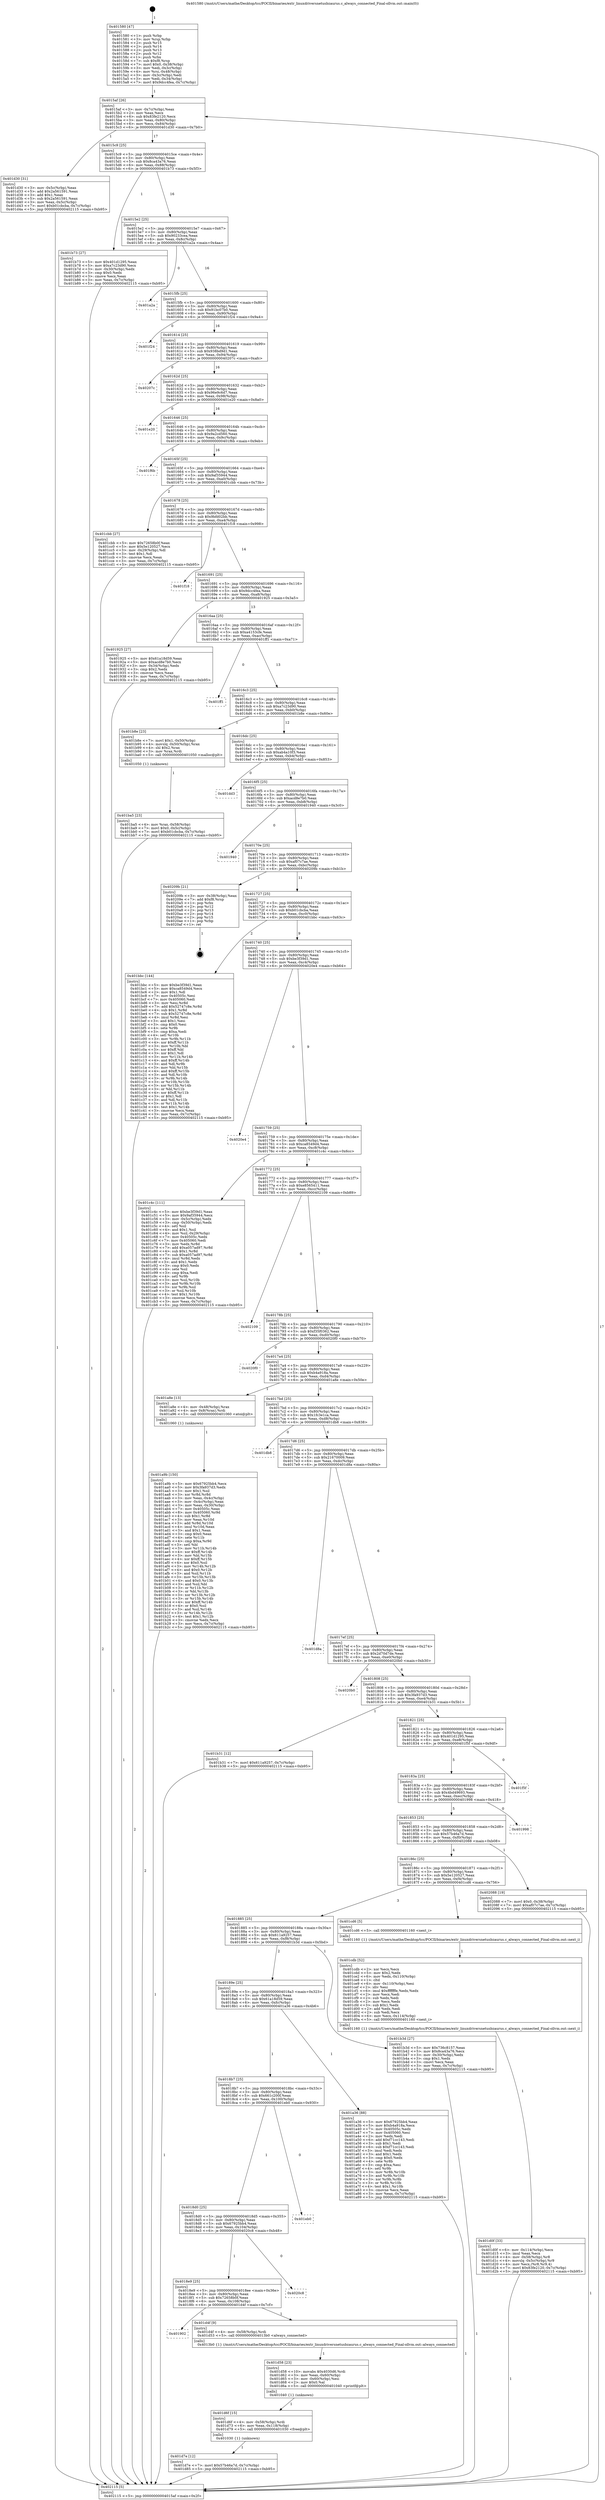 digraph "0x401580" {
  label = "0x401580 (/mnt/c/Users/mathe/Desktop/tcc/POCII/binaries/extr_linuxdriversnetusbzaurus.c_always_connected_Final-ollvm.out::main(0))"
  labelloc = "t"
  node[shape=record]

  Entry [label="",width=0.3,height=0.3,shape=circle,fillcolor=black,style=filled]
  "0x4015af" [label="{
     0x4015af [26]\l
     | [instrs]\l
     &nbsp;&nbsp;0x4015af \<+3\>: mov -0x7c(%rbp),%eax\l
     &nbsp;&nbsp;0x4015b2 \<+2\>: mov %eax,%ecx\l
     &nbsp;&nbsp;0x4015b4 \<+6\>: sub $0x83fe2120,%ecx\l
     &nbsp;&nbsp;0x4015ba \<+3\>: mov %eax,-0x80(%rbp)\l
     &nbsp;&nbsp;0x4015bd \<+6\>: mov %ecx,-0x84(%rbp)\l
     &nbsp;&nbsp;0x4015c3 \<+6\>: je 0000000000401d30 \<main+0x7b0\>\l
  }"]
  "0x401d30" [label="{
     0x401d30 [31]\l
     | [instrs]\l
     &nbsp;&nbsp;0x401d30 \<+3\>: mov -0x5c(%rbp),%eax\l
     &nbsp;&nbsp;0x401d33 \<+5\>: add $0x2a561591,%eax\l
     &nbsp;&nbsp;0x401d38 \<+3\>: add $0x1,%eax\l
     &nbsp;&nbsp;0x401d3b \<+5\>: sub $0x2a561591,%eax\l
     &nbsp;&nbsp;0x401d40 \<+3\>: mov %eax,-0x5c(%rbp)\l
     &nbsp;&nbsp;0x401d43 \<+7\>: movl $0xb01cbcba,-0x7c(%rbp)\l
     &nbsp;&nbsp;0x401d4a \<+5\>: jmp 0000000000402115 \<main+0xb95\>\l
  }"]
  "0x4015c9" [label="{
     0x4015c9 [25]\l
     | [instrs]\l
     &nbsp;&nbsp;0x4015c9 \<+5\>: jmp 00000000004015ce \<main+0x4e\>\l
     &nbsp;&nbsp;0x4015ce \<+3\>: mov -0x80(%rbp),%eax\l
     &nbsp;&nbsp;0x4015d1 \<+5\>: sub $0x8ca43a76,%eax\l
     &nbsp;&nbsp;0x4015d6 \<+6\>: mov %eax,-0x88(%rbp)\l
     &nbsp;&nbsp;0x4015dc \<+6\>: je 0000000000401b73 \<main+0x5f3\>\l
  }"]
  Exit [label="",width=0.3,height=0.3,shape=circle,fillcolor=black,style=filled,peripheries=2]
  "0x401b73" [label="{
     0x401b73 [27]\l
     | [instrs]\l
     &nbsp;&nbsp;0x401b73 \<+5\>: mov $0x401d1295,%eax\l
     &nbsp;&nbsp;0x401b78 \<+5\>: mov $0xa7c23d90,%ecx\l
     &nbsp;&nbsp;0x401b7d \<+3\>: mov -0x30(%rbp),%edx\l
     &nbsp;&nbsp;0x401b80 \<+3\>: cmp $0x0,%edx\l
     &nbsp;&nbsp;0x401b83 \<+3\>: cmove %ecx,%eax\l
     &nbsp;&nbsp;0x401b86 \<+3\>: mov %eax,-0x7c(%rbp)\l
     &nbsp;&nbsp;0x401b89 \<+5\>: jmp 0000000000402115 \<main+0xb95\>\l
  }"]
  "0x4015e2" [label="{
     0x4015e2 [25]\l
     | [instrs]\l
     &nbsp;&nbsp;0x4015e2 \<+5\>: jmp 00000000004015e7 \<main+0x67\>\l
     &nbsp;&nbsp;0x4015e7 \<+3\>: mov -0x80(%rbp),%eax\l
     &nbsp;&nbsp;0x4015ea \<+5\>: sub $0x90233cea,%eax\l
     &nbsp;&nbsp;0x4015ef \<+6\>: mov %eax,-0x8c(%rbp)\l
     &nbsp;&nbsp;0x4015f5 \<+6\>: je 0000000000401a2a \<main+0x4aa\>\l
  }"]
  "0x401d7e" [label="{
     0x401d7e [12]\l
     | [instrs]\l
     &nbsp;&nbsp;0x401d7e \<+7\>: movl $0x57b46a7d,-0x7c(%rbp)\l
     &nbsp;&nbsp;0x401d85 \<+5\>: jmp 0000000000402115 \<main+0xb95\>\l
  }"]
  "0x401a2a" [label="{
     0x401a2a\l
  }", style=dashed]
  "0x4015fb" [label="{
     0x4015fb [25]\l
     | [instrs]\l
     &nbsp;&nbsp;0x4015fb \<+5\>: jmp 0000000000401600 \<main+0x80\>\l
     &nbsp;&nbsp;0x401600 \<+3\>: mov -0x80(%rbp),%eax\l
     &nbsp;&nbsp;0x401603 \<+5\>: sub $0x91bc07b0,%eax\l
     &nbsp;&nbsp;0x401608 \<+6\>: mov %eax,-0x90(%rbp)\l
     &nbsp;&nbsp;0x40160e \<+6\>: je 0000000000401f24 \<main+0x9a4\>\l
  }"]
  "0x401d6f" [label="{
     0x401d6f [15]\l
     | [instrs]\l
     &nbsp;&nbsp;0x401d6f \<+4\>: mov -0x58(%rbp),%rdi\l
     &nbsp;&nbsp;0x401d73 \<+6\>: mov %eax,-0x118(%rbp)\l
     &nbsp;&nbsp;0x401d79 \<+5\>: call 0000000000401030 \<free@plt\>\l
     | [calls]\l
     &nbsp;&nbsp;0x401030 \{1\} (unknown)\l
  }"]
  "0x401f24" [label="{
     0x401f24\l
  }", style=dashed]
  "0x401614" [label="{
     0x401614 [25]\l
     | [instrs]\l
     &nbsp;&nbsp;0x401614 \<+5\>: jmp 0000000000401619 \<main+0x99\>\l
     &nbsp;&nbsp;0x401619 \<+3\>: mov -0x80(%rbp),%eax\l
     &nbsp;&nbsp;0x40161c \<+5\>: sub $0x938bd9d1,%eax\l
     &nbsp;&nbsp;0x401621 \<+6\>: mov %eax,-0x94(%rbp)\l
     &nbsp;&nbsp;0x401627 \<+6\>: je 000000000040207c \<main+0xafc\>\l
  }"]
  "0x401d58" [label="{
     0x401d58 [23]\l
     | [instrs]\l
     &nbsp;&nbsp;0x401d58 \<+10\>: movabs $0x4030d6,%rdi\l
     &nbsp;&nbsp;0x401d62 \<+3\>: mov %eax,-0x60(%rbp)\l
     &nbsp;&nbsp;0x401d65 \<+3\>: mov -0x60(%rbp),%esi\l
     &nbsp;&nbsp;0x401d68 \<+2\>: mov $0x0,%al\l
     &nbsp;&nbsp;0x401d6a \<+5\>: call 0000000000401040 \<printf@plt\>\l
     | [calls]\l
     &nbsp;&nbsp;0x401040 \{1\} (unknown)\l
  }"]
  "0x40207c" [label="{
     0x40207c\l
  }", style=dashed]
  "0x40162d" [label="{
     0x40162d [25]\l
     | [instrs]\l
     &nbsp;&nbsp;0x40162d \<+5\>: jmp 0000000000401632 \<main+0xb2\>\l
     &nbsp;&nbsp;0x401632 \<+3\>: mov -0x80(%rbp),%eax\l
     &nbsp;&nbsp;0x401635 \<+5\>: sub $0x96e9c6d7,%eax\l
     &nbsp;&nbsp;0x40163a \<+6\>: mov %eax,-0x98(%rbp)\l
     &nbsp;&nbsp;0x401640 \<+6\>: je 0000000000401e20 \<main+0x8a0\>\l
  }"]
  "0x401902" [label="{
     0x401902\l
  }", style=dashed]
  "0x401e20" [label="{
     0x401e20\l
  }", style=dashed]
  "0x401646" [label="{
     0x401646 [25]\l
     | [instrs]\l
     &nbsp;&nbsp;0x401646 \<+5\>: jmp 000000000040164b \<main+0xcb\>\l
     &nbsp;&nbsp;0x40164b \<+3\>: mov -0x80(%rbp),%eax\l
     &nbsp;&nbsp;0x40164e \<+5\>: sub $0x9a2cd560,%eax\l
     &nbsp;&nbsp;0x401653 \<+6\>: mov %eax,-0x9c(%rbp)\l
     &nbsp;&nbsp;0x401659 \<+6\>: je 0000000000401f6b \<main+0x9eb\>\l
  }"]
  "0x401d4f" [label="{
     0x401d4f [9]\l
     | [instrs]\l
     &nbsp;&nbsp;0x401d4f \<+4\>: mov -0x58(%rbp),%rdi\l
     &nbsp;&nbsp;0x401d53 \<+5\>: call 00000000004013b0 \<always_connected\>\l
     | [calls]\l
     &nbsp;&nbsp;0x4013b0 \{1\} (/mnt/c/Users/mathe/Desktop/tcc/POCII/binaries/extr_linuxdriversnetusbzaurus.c_always_connected_Final-ollvm.out::always_connected)\l
  }"]
  "0x401f6b" [label="{
     0x401f6b\l
  }", style=dashed]
  "0x40165f" [label="{
     0x40165f [25]\l
     | [instrs]\l
     &nbsp;&nbsp;0x40165f \<+5\>: jmp 0000000000401664 \<main+0xe4\>\l
     &nbsp;&nbsp;0x401664 \<+3\>: mov -0x80(%rbp),%eax\l
     &nbsp;&nbsp;0x401667 \<+5\>: sub $0x9af35944,%eax\l
     &nbsp;&nbsp;0x40166c \<+6\>: mov %eax,-0xa0(%rbp)\l
     &nbsp;&nbsp;0x401672 \<+6\>: je 0000000000401cbb \<main+0x73b\>\l
  }"]
  "0x4018e9" [label="{
     0x4018e9 [25]\l
     | [instrs]\l
     &nbsp;&nbsp;0x4018e9 \<+5\>: jmp 00000000004018ee \<main+0x36e\>\l
     &nbsp;&nbsp;0x4018ee \<+3\>: mov -0x80(%rbp),%eax\l
     &nbsp;&nbsp;0x4018f1 \<+5\>: sub $0x72658b0f,%eax\l
     &nbsp;&nbsp;0x4018f6 \<+6\>: mov %eax,-0x108(%rbp)\l
     &nbsp;&nbsp;0x4018fc \<+6\>: je 0000000000401d4f \<main+0x7cf\>\l
  }"]
  "0x401cbb" [label="{
     0x401cbb [27]\l
     | [instrs]\l
     &nbsp;&nbsp;0x401cbb \<+5\>: mov $0x72658b0f,%eax\l
     &nbsp;&nbsp;0x401cc0 \<+5\>: mov $0x5e120527,%ecx\l
     &nbsp;&nbsp;0x401cc5 \<+3\>: mov -0x29(%rbp),%dl\l
     &nbsp;&nbsp;0x401cc8 \<+3\>: test $0x1,%dl\l
     &nbsp;&nbsp;0x401ccb \<+3\>: cmovne %ecx,%eax\l
     &nbsp;&nbsp;0x401cce \<+3\>: mov %eax,-0x7c(%rbp)\l
     &nbsp;&nbsp;0x401cd1 \<+5\>: jmp 0000000000402115 \<main+0xb95\>\l
  }"]
  "0x401678" [label="{
     0x401678 [25]\l
     | [instrs]\l
     &nbsp;&nbsp;0x401678 \<+5\>: jmp 000000000040167d \<main+0xfd\>\l
     &nbsp;&nbsp;0x40167d \<+3\>: mov -0x80(%rbp),%eax\l
     &nbsp;&nbsp;0x401680 \<+5\>: sub $0x9bfd02bb,%eax\l
     &nbsp;&nbsp;0x401685 \<+6\>: mov %eax,-0xa4(%rbp)\l
     &nbsp;&nbsp;0x40168b \<+6\>: je 0000000000401f18 \<main+0x998\>\l
  }"]
  "0x4020c8" [label="{
     0x4020c8\l
  }", style=dashed]
  "0x401f18" [label="{
     0x401f18\l
  }", style=dashed]
  "0x401691" [label="{
     0x401691 [25]\l
     | [instrs]\l
     &nbsp;&nbsp;0x401691 \<+5\>: jmp 0000000000401696 \<main+0x116\>\l
     &nbsp;&nbsp;0x401696 \<+3\>: mov -0x80(%rbp),%eax\l
     &nbsp;&nbsp;0x401699 \<+5\>: sub $0x9dcc4fea,%eax\l
     &nbsp;&nbsp;0x40169e \<+6\>: mov %eax,-0xa8(%rbp)\l
     &nbsp;&nbsp;0x4016a4 \<+6\>: je 0000000000401925 \<main+0x3a5\>\l
  }"]
  "0x4018d0" [label="{
     0x4018d0 [25]\l
     | [instrs]\l
     &nbsp;&nbsp;0x4018d0 \<+5\>: jmp 00000000004018d5 \<main+0x355\>\l
     &nbsp;&nbsp;0x4018d5 \<+3\>: mov -0x80(%rbp),%eax\l
     &nbsp;&nbsp;0x4018d8 \<+5\>: sub $0x67925bb4,%eax\l
     &nbsp;&nbsp;0x4018dd \<+6\>: mov %eax,-0x104(%rbp)\l
     &nbsp;&nbsp;0x4018e3 \<+6\>: je 00000000004020c8 \<main+0xb48\>\l
  }"]
  "0x401925" [label="{
     0x401925 [27]\l
     | [instrs]\l
     &nbsp;&nbsp;0x401925 \<+5\>: mov $0x61a18d59,%eax\l
     &nbsp;&nbsp;0x40192a \<+5\>: mov $0xacd8e7b0,%ecx\l
     &nbsp;&nbsp;0x40192f \<+3\>: mov -0x34(%rbp),%edx\l
     &nbsp;&nbsp;0x401932 \<+3\>: cmp $0x2,%edx\l
     &nbsp;&nbsp;0x401935 \<+3\>: cmovne %ecx,%eax\l
     &nbsp;&nbsp;0x401938 \<+3\>: mov %eax,-0x7c(%rbp)\l
     &nbsp;&nbsp;0x40193b \<+5\>: jmp 0000000000402115 \<main+0xb95\>\l
  }"]
  "0x4016aa" [label="{
     0x4016aa [25]\l
     | [instrs]\l
     &nbsp;&nbsp;0x4016aa \<+5\>: jmp 00000000004016af \<main+0x12f\>\l
     &nbsp;&nbsp;0x4016af \<+3\>: mov -0x80(%rbp),%eax\l
     &nbsp;&nbsp;0x4016b2 \<+5\>: sub $0xa4153cfe,%eax\l
     &nbsp;&nbsp;0x4016b7 \<+6\>: mov %eax,-0xac(%rbp)\l
     &nbsp;&nbsp;0x4016bd \<+6\>: je 0000000000401ff1 \<main+0xa71\>\l
  }"]
  "0x402115" [label="{
     0x402115 [5]\l
     | [instrs]\l
     &nbsp;&nbsp;0x402115 \<+5\>: jmp 00000000004015af \<main+0x2f\>\l
  }"]
  "0x401580" [label="{
     0x401580 [47]\l
     | [instrs]\l
     &nbsp;&nbsp;0x401580 \<+1\>: push %rbp\l
     &nbsp;&nbsp;0x401581 \<+3\>: mov %rsp,%rbp\l
     &nbsp;&nbsp;0x401584 \<+2\>: push %r15\l
     &nbsp;&nbsp;0x401586 \<+2\>: push %r14\l
     &nbsp;&nbsp;0x401588 \<+2\>: push %r13\l
     &nbsp;&nbsp;0x40158a \<+2\>: push %r12\l
     &nbsp;&nbsp;0x40158c \<+1\>: push %rbx\l
     &nbsp;&nbsp;0x40158d \<+7\>: sub $0xf8,%rsp\l
     &nbsp;&nbsp;0x401594 \<+7\>: movl $0x0,-0x38(%rbp)\l
     &nbsp;&nbsp;0x40159b \<+3\>: mov %edi,-0x3c(%rbp)\l
     &nbsp;&nbsp;0x40159e \<+4\>: mov %rsi,-0x48(%rbp)\l
     &nbsp;&nbsp;0x4015a2 \<+3\>: mov -0x3c(%rbp),%edi\l
     &nbsp;&nbsp;0x4015a5 \<+3\>: mov %edi,-0x34(%rbp)\l
     &nbsp;&nbsp;0x4015a8 \<+7\>: movl $0x9dcc4fea,-0x7c(%rbp)\l
  }"]
  "0x401eb0" [label="{
     0x401eb0\l
  }", style=dashed]
  "0x401ff1" [label="{
     0x401ff1\l
  }", style=dashed]
  "0x4016c3" [label="{
     0x4016c3 [25]\l
     | [instrs]\l
     &nbsp;&nbsp;0x4016c3 \<+5\>: jmp 00000000004016c8 \<main+0x148\>\l
     &nbsp;&nbsp;0x4016c8 \<+3\>: mov -0x80(%rbp),%eax\l
     &nbsp;&nbsp;0x4016cb \<+5\>: sub $0xa7c23d90,%eax\l
     &nbsp;&nbsp;0x4016d0 \<+6\>: mov %eax,-0xb0(%rbp)\l
     &nbsp;&nbsp;0x4016d6 \<+6\>: je 0000000000401b8e \<main+0x60e\>\l
  }"]
  "0x401d0f" [label="{
     0x401d0f [33]\l
     | [instrs]\l
     &nbsp;&nbsp;0x401d0f \<+6\>: mov -0x114(%rbp),%ecx\l
     &nbsp;&nbsp;0x401d15 \<+3\>: imul %eax,%ecx\l
     &nbsp;&nbsp;0x401d18 \<+4\>: mov -0x58(%rbp),%r8\l
     &nbsp;&nbsp;0x401d1c \<+4\>: movslq -0x5c(%rbp),%r9\l
     &nbsp;&nbsp;0x401d20 \<+4\>: mov %ecx,(%r8,%r9,4)\l
     &nbsp;&nbsp;0x401d24 \<+7\>: movl $0x83fe2120,-0x7c(%rbp)\l
     &nbsp;&nbsp;0x401d2b \<+5\>: jmp 0000000000402115 \<main+0xb95\>\l
  }"]
  "0x401b8e" [label="{
     0x401b8e [23]\l
     | [instrs]\l
     &nbsp;&nbsp;0x401b8e \<+7\>: movl $0x1,-0x50(%rbp)\l
     &nbsp;&nbsp;0x401b95 \<+4\>: movslq -0x50(%rbp),%rax\l
     &nbsp;&nbsp;0x401b99 \<+4\>: shl $0x2,%rax\l
     &nbsp;&nbsp;0x401b9d \<+3\>: mov %rax,%rdi\l
     &nbsp;&nbsp;0x401ba0 \<+5\>: call 0000000000401050 \<malloc@plt\>\l
     | [calls]\l
     &nbsp;&nbsp;0x401050 \{1\} (unknown)\l
  }"]
  "0x4016dc" [label="{
     0x4016dc [25]\l
     | [instrs]\l
     &nbsp;&nbsp;0x4016dc \<+5\>: jmp 00000000004016e1 \<main+0x161\>\l
     &nbsp;&nbsp;0x4016e1 \<+3\>: mov -0x80(%rbp),%eax\l
     &nbsp;&nbsp;0x4016e4 \<+5\>: sub $0xab4a10f3,%eax\l
     &nbsp;&nbsp;0x4016e9 \<+6\>: mov %eax,-0xb4(%rbp)\l
     &nbsp;&nbsp;0x4016ef \<+6\>: je 0000000000401dd3 \<main+0x853\>\l
  }"]
  "0x401cdb" [label="{
     0x401cdb [52]\l
     | [instrs]\l
     &nbsp;&nbsp;0x401cdb \<+2\>: xor %ecx,%ecx\l
     &nbsp;&nbsp;0x401cdd \<+5\>: mov $0x2,%edx\l
     &nbsp;&nbsp;0x401ce2 \<+6\>: mov %edx,-0x110(%rbp)\l
     &nbsp;&nbsp;0x401ce8 \<+1\>: cltd\l
     &nbsp;&nbsp;0x401ce9 \<+6\>: mov -0x110(%rbp),%esi\l
     &nbsp;&nbsp;0x401cef \<+2\>: idiv %esi\l
     &nbsp;&nbsp;0x401cf1 \<+6\>: imul $0xfffffffe,%edx,%edx\l
     &nbsp;&nbsp;0x401cf7 \<+2\>: mov %ecx,%edi\l
     &nbsp;&nbsp;0x401cf9 \<+2\>: sub %edx,%edi\l
     &nbsp;&nbsp;0x401cfb \<+2\>: mov %ecx,%edx\l
     &nbsp;&nbsp;0x401cfd \<+3\>: sub $0x1,%edx\l
     &nbsp;&nbsp;0x401d00 \<+2\>: add %edx,%edi\l
     &nbsp;&nbsp;0x401d02 \<+2\>: sub %edi,%ecx\l
     &nbsp;&nbsp;0x401d04 \<+6\>: mov %ecx,-0x114(%rbp)\l
     &nbsp;&nbsp;0x401d0a \<+5\>: call 0000000000401160 \<next_i\>\l
     | [calls]\l
     &nbsp;&nbsp;0x401160 \{1\} (/mnt/c/Users/mathe/Desktop/tcc/POCII/binaries/extr_linuxdriversnetusbzaurus.c_always_connected_Final-ollvm.out::next_i)\l
  }"]
  "0x401dd3" [label="{
     0x401dd3\l
  }", style=dashed]
  "0x4016f5" [label="{
     0x4016f5 [25]\l
     | [instrs]\l
     &nbsp;&nbsp;0x4016f5 \<+5\>: jmp 00000000004016fa \<main+0x17a\>\l
     &nbsp;&nbsp;0x4016fa \<+3\>: mov -0x80(%rbp),%eax\l
     &nbsp;&nbsp;0x4016fd \<+5\>: sub $0xacd8e7b0,%eax\l
     &nbsp;&nbsp;0x401702 \<+6\>: mov %eax,-0xb8(%rbp)\l
     &nbsp;&nbsp;0x401708 \<+6\>: je 0000000000401940 \<main+0x3c0\>\l
  }"]
  "0x401ba5" [label="{
     0x401ba5 [23]\l
     | [instrs]\l
     &nbsp;&nbsp;0x401ba5 \<+4\>: mov %rax,-0x58(%rbp)\l
     &nbsp;&nbsp;0x401ba9 \<+7\>: movl $0x0,-0x5c(%rbp)\l
     &nbsp;&nbsp;0x401bb0 \<+7\>: movl $0xb01cbcba,-0x7c(%rbp)\l
     &nbsp;&nbsp;0x401bb7 \<+5\>: jmp 0000000000402115 \<main+0xb95\>\l
  }"]
  "0x401940" [label="{
     0x401940\l
  }", style=dashed]
  "0x40170e" [label="{
     0x40170e [25]\l
     | [instrs]\l
     &nbsp;&nbsp;0x40170e \<+5\>: jmp 0000000000401713 \<main+0x193\>\l
     &nbsp;&nbsp;0x401713 \<+3\>: mov -0x80(%rbp),%eax\l
     &nbsp;&nbsp;0x401716 \<+5\>: sub $0xaf07c7ae,%eax\l
     &nbsp;&nbsp;0x40171b \<+6\>: mov %eax,-0xbc(%rbp)\l
     &nbsp;&nbsp;0x401721 \<+6\>: je 000000000040209b \<main+0xb1b\>\l
  }"]
  "0x401a9b" [label="{
     0x401a9b [150]\l
     | [instrs]\l
     &nbsp;&nbsp;0x401a9b \<+5\>: mov $0x67925bb4,%ecx\l
     &nbsp;&nbsp;0x401aa0 \<+5\>: mov $0x3fa937d3,%edx\l
     &nbsp;&nbsp;0x401aa5 \<+3\>: mov $0x1,%sil\l
     &nbsp;&nbsp;0x401aa8 \<+3\>: xor %r8d,%r8d\l
     &nbsp;&nbsp;0x401aab \<+3\>: mov %eax,-0x4c(%rbp)\l
     &nbsp;&nbsp;0x401aae \<+3\>: mov -0x4c(%rbp),%eax\l
     &nbsp;&nbsp;0x401ab1 \<+3\>: mov %eax,-0x30(%rbp)\l
     &nbsp;&nbsp;0x401ab4 \<+7\>: mov 0x40505c,%eax\l
     &nbsp;&nbsp;0x401abb \<+8\>: mov 0x405060,%r9d\l
     &nbsp;&nbsp;0x401ac3 \<+4\>: sub $0x1,%r8d\l
     &nbsp;&nbsp;0x401ac7 \<+3\>: mov %eax,%r10d\l
     &nbsp;&nbsp;0x401aca \<+3\>: add %r8d,%r10d\l
     &nbsp;&nbsp;0x401acd \<+4\>: imul %r10d,%eax\l
     &nbsp;&nbsp;0x401ad1 \<+3\>: and $0x1,%eax\l
     &nbsp;&nbsp;0x401ad4 \<+3\>: cmp $0x0,%eax\l
     &nbsp;&nbsp;0x401ad7 \<+4\>: sete %r11b\l
     &nbsp;&nbsp;0x401adb \<+4\>: cmp $0xa,%r9d\l
     &nbsp;&nbsp;0x401adf \<+3\>: setl %bl\l
     &nbsp;&nbsp;0x401ae2 \<+3\>: mov %r11b,%r14b\l
     &nbsp;&nbsp;0x401ae5 \<+4\>: xor $0xff,%r14b\l
     &nbsp;&nbsp;0x401ae9 \<+3\>: mov %bl,%r15b\l
     &nbsp;&nbsp;0x401aec \<+4\>: xor $0xff,%r15b\l
     &nbsp;&nbsp;0x401af0 \<+4\>: xor $0x0,%sil\l
     &nbsp;&nbsp;0x401af4 \<+3\>: mov %r14b,%r12b\l
     &nbsp;&nbsp;0x401af7 \<+4\>: and $0x0,%r12b\l
     &nbsp;&nbsp;0x401afb \<+3\>: and %sil,%r11b\l
     &nbsp;&nbsp;0x401afe \<+3\>: mov %r15b,%r13b\l
     &nbsp;&nbsp;0x401b01 \<+4\>: and $0x0,%r13b\l
     &nbsp;&nbsp;0x401b05 \<+3\>: and %sil,%bl\l
     &nbsp;&nbsp;0x401b08 \<+3\>: or %r11b,%r12b\l
     &nbsp;&nbsp;0x401b0b \<+3\>: or %bl,%r13b\l
     &nbsp;&nbsp;0x401b0e \<+3\>: xor %r13b,%r12b\l
     &nbsp;&nbsp;0x401b11 \<+3\>: or %r15b,%r14b\l
     &nbsp;&nbsp;0x401b14 \<+4\>: xor $0xff,%r14b\l
     &nbsp;&nbsp;0x401b18 \<+4\>: or $0x0,%sil\l
     &nbsp;&nbsp;0x401b1c \<+3\>: and %sil,%r14b\l
     &nbsp;&nbsp;0x401b1f \<+3\>: or %r14b,%r12b\l
     &nbsp;&nbsp;0x401b22 \<+4\>: test $0x1,%r12b\l
     &nbsp;&nbsp;0x401b26 \<+3\>: cmovne %edx,%ecx\l
     &nbsp;&nbsp;0x401b29 \<+3\>: mov %ecx,-0x7c(%rbp)\l
     &nbsp;&nbsp;0x401b2c \<+5\>: jmp 0000000000402115 \<main+0xb95\>\l
  }"]
  "0x40209b" [label="{
     0x40209b [21]\l
     | [instrs]\l
     &nbsp;&nbsp;0x40209b \<+3\>: mov -0x38(%rbp),%eax\l
     &nbsp;&nbsp;0x40209e \<+7\>: add $0xf8,%rsp\l
     &nbsp;&nbsp;0x4020a5 \<+1\>: pop %rbx\l
     &nbsp;&nbsp;0x4020a6 \<+2\>: pop %r12\l
     &nbsp;&nbsp;0x4020a8 \<+2\>: pop %r13\l
     &nbsp;&nbsp;0x4020aa \<+2\>: pop %r14\l
     &nbsp;&nbsp;0x4020ac \<+2\>: pop %r15\l
     &nbsp;&nbsp;0x4020ae \<+1\>: pop %rbp\l
     &nbsp;&nbsp;0x4020af \<+1\>: ret\l
  }"]
  "0x401727" [label="{
     0x401727 [25]\l
     | [instrs]\l
     &nbsp;&nbsp;0x401727 \<+5\>: jmp 000000000040172c \<main+0x1ac\>\l
     &nbsp;&nbsp;0x40172c \<+3\>: mov -0x80(%rbp),%eax\l
     &nbsp;&nbsp;0x40172f \<+5\>: sub $0xb01cbcba,%eax\l
     &nbsp;&nbsp;0x401734 \<+6\>: mov %eax,-0xc0(%rbp)\l
     &nbsp;&nbsp;0x40173a \<+6\>: je 0000000000401bbc \<main+0x63c\>\l
  }"]
  "0x4018b7" [label="{
     0x4018b7 [25]\l
     | [instrs]\l
     &nbsp;&nbsp;0x4018b7 \<+5\>: jmp 00000000004018bc \<main+0x33c\>\l
     &nbsp;&nbsp;0x4018bc \<+3\>: mov -0x80(%rbp),%eax\l
     &nbsp;&nbsp;0x4018bf \<+5\>: sub $0x661c200f,%eax\l
     &nbsp;&nbsp;0x4018c4 \<+6\>: mov %eax,-0x100(%rbp)\l
     &nbsp;&nbsp;0x4018ca \<+6\>: je 0000000000401eb0 \<main+0x930\>\l
  }"]
  "0x401bbc" [label="{
     0x401bbc [144]\l
     | [instrs]\l
     &nbsp;&nbsp;0x401bbc \<+5\>: mov $0xbe3f39d1,%eax\l
     &nbsp;&nbsp;0x401bc1 \<+5\>: mov $0xca8549d4,%ecx\l
     &nbsp;&nbsp;0x401bc6 \<+2\>: mov $0x1,%dl\l
     &nbsp;&nbsp;0x401bc8 \<+7\>: mov 0x40505c,%esi\l
     &nbsp;&nbsp;0x401bcf \<+7\>: mov 0x405060,%edi\l
     &nbsp;&nbsp;0x401bd6 \<+3\>: mov %esi,%r8d\l
     &nbsp;&nbsp;0x401bd9 \<+7\>: add $0x52747c8e,%r8d\l
     &nbsp;&nbsp;0x401be0 \<+4\>: sub $0x1,%r8d\l
     &nbsp;&nbsp;0x401be4 \<+7\>: sub $0x52747c8e,%r8d\l
     &nbsp;&nbsp;0x401beb \<+4\>: imul %r8d,%esi\l
     &nbsp;&nbsp;0x401bef \<+3\>: and $0x1,%esi\l
     &nbsp;&nbsp;0x401bf2 \<+3\>: cmp $0x0,%esi\l
     &nbsp;&nbsp;0x401bf5 \<+4\>: sete %r9b\l
     &nbsp;&nbsp;0x401bf9 \<+3\>: cmp $0xa,%edi\l
     &nbsp;&nbsp;0x401bfc \<+4\>: setl %r10b\l
     &nbsp;&nbsp;0x401c00 \<+3\>: mov %r9b,%r11b\l
     &nbsp;&nbsp;0x401c03 \<+4\>: xor $0xff,%r11b\l
     &nbsp;&nbsp;0x401c07 \<+3\>: mov %r10b,%bl\l
     &nbsp;&nbsp;0x401c0a \<+3\>: xor $0xff,%bl\l
     &nbsp;&nbsp;0x401c0d \<+3\>: xor $0x1,%dl\l
     &nbsp;&nbsp;0x401c10 \<+3\>: mov %r11b,%r14b\l
     &nbsp;&nbsp;0x401c13 \<+4\>: and $0xff,%r14b\l
     &nbsp;&nbsp;0x401c17 \<+3\>: and %dl,%r9b\l
     &nbsp;&nbsp;0x401c1a \<+3\>: mov %bl,%r15b\l
     &nbsp;&nbsp;0x401c1d \<+4\>: and $0xff,%r15b\l
     &nbsp;&nbsp;0x401c21 \<+3\>: and %dl,%r10b\l
     &nbsp;&nbsp;0x401c24 \<+3\>: or %r9b,%r14b\l
     &nbsp;&nbsp;0x401c27 \<+3\>: or %r10b,%r15b\l
     &nbsp;&nbsp;0x401c2a \<+3\>: xor %r15b,%r14b\l
     &nbsp;&nbsp;0x401c2d \<+3\>: or %bl,%r11b\l
     &nbsp;&nbsp;0x401c30 \<+4\>: xor $0xff,%r11b\l
     &nbsp;&nbsp;0x401c34 \<+3\>: or $0x1,%dl\l
     &nbsp;&nbsp;0x401c37 \<+3\>: and %dl,%r11b\l
     &nbsp;&nbsp;0x401c3a \<+3\>: or %r11b,%r14b\l
     &nbsp;&nbsp;0x401c3d \<+4\>: test $0x1,%r14b\l
     &nbsp;&nbsp;0x401c41 \<+3\>: cmovne %ecx,%eax\l
     &nbsp;&nbsp;0x401c44 \<+3\>: mov %eax,-0x7c(%rbp)\l
     &nbsp;&nbsp;0x401c47 \<+5\>: jmp 0000000000402115 \<main+0xb95\>\l
  }"]
  "0x401740" [label="{
     0x401740 [25]\l
     | [instrs]\l
     &nbsp;&nbsp;0x401740 \<+5\>: jmp 0000000000401745 \<main+0x1c5\>\l
     &nbsp;&nbsp;0x401745 \<+3\>: mov -0x80(%rbp),%eax\l
     &nbsp;&nbsp;0x401748 \<+5\>: sub $0xbe3f39d1,%eax\l
     &nbsp;&nbsp;0x40174d \<+6\>: mov %eax,-0xc4(%rbp)\l
     &nbsp;&nbsp;0x401753 \<+6\>: je 00000000004020e4 \<main+0xb64\>\l
  }"]
  "0x401a36" [label="{
     0x401a36 [88]\l
     | [instrs]\l
     &nbsp;&nbsp;0x401a36 \<+5\>: mov $0x67925bb4,%eax\l
     &nbsp;&nbsp;0x401a3b \<+5\>: mov $0xb4a918a,%ecx\l
     &nbsp;&nbsp;0x401a40 \<+7\>: mov 0x40505c,%edx\l
     &nbsp;&nbsp;0x401a47 \<+7\>: mov 0x405060,%esi\l
     &nbsp;&nbsp;0x401a4e \<+2\>: mov %edx,%edi\l
     &nbsp;&nbsp;0x401a50 \<+6\>: add $0xf71cc143,%edi\l
     &nbsp;&nbsp;0x401a56 \<+3\>: sub $0x1,%edi\l
     &nbsp;&nbsp;0x401a59 \<+6\>: sub $0xf71cc143,%edi\l
     &nbsp;&nbsp;0x401a5f \<+3\>: imul %edi,%edx\l
     &nbsp;&nbsp;0x401a62 \<+3\>: and $0x1,%edx\l
     &nbsp;&nbsp;0x401a65 \<+3\>: cmp $0x0,%edx\l
     &nbsp;&nbsp;0x401a68 \<+4\>: sete %r8b\l
     &nbsp;&nbsp;0x401a6c \<+3\>: cmp $0xa,%esi\l
     &nbsp;&nbsp;0x401a6f \<+4\>: setl %r9b\l
     &nbsp;&nbsp;0x401a73 \<+3\>: mov %r8b,%r10b\l
     &nbsp;&nbsp;0x401a76 \<+3\>: and %r9b,%r10b\l
     &nbsp;&nbsp;0x401a79 \<+3\>: xor %r9b,%r8b\l
     &nbsp;&nbsp;0x401a7c \<+3\>: or %r8b,%r10b\l
     &nbsp;&nbsp;0x401a7f \<+4\>: test $0x1,%r10b\l
     &nbsp;&nbsp;0x401a83 \<+3\>: cmovne %ecx,%eax\l
     &nbsp;&nbsp;0x401a86 \<+3\>: mov %eax,-0x7c(%rbp)\l
     &nbsp;&nbsp;0x401a89 \<+5\>: jmp 0000000000402115 \<main+0xb95\>\l
  }"]
  "0x4020e4" [label="{
     0x4020e4\l
  }", style=dashed]
  "0x401759" [label="{
     0x401759 [25]\l
     | [instrs]\l
     &nbsp;&nbsp;0x401759 \<+5\>: jmp 000000000040175e \<main+0x1de\>\l
     &nbsp;&nbsp;0x40175e \<+3\>: mov -0x80(%rbp),%eax\l
     &nbsp;&nbsp;0x401761 \<+5\>: sub $0xca8549d4,%eax\l
     &nbsp;&nbsp;0x401766 \<+6\>: mov %eax,-0xc8(%rbp)\l
     &nbsp;&nbsp;0x40176c \<+6\>: je 0000000000401c4c \<main+0x6cc\>\l
  }"]
  "0x40189e" [label="{
     0x40189e [25]\l
     | [instrs]\l
     &nbsp;&nbsp;0x40189e \<+5\>: jmp 00000000004018a3 \<main+0x323\>\l
     &nbsp;&nbsp;0x4018a3 \<+3\>: mov -0x80(%rbp),%eax\l
     &nbsp;&nbsp;0x4018a6 \<+5\>: sub $0x61a18d59,%eax\l
     &nbsp;&nbsp;0x4018ab \<+6\>: mov %eax,-0xfc(%rbp)\l
     &nbsp;&nbsp;0x4018b1 \<+6\>: je 0000000000401a36 \<main+0x4b6\>\l
  }"]
  "0x401c4c" [label="{
     0x401c4c [111]\l
     | [instrs]\l
     &nbsp;&nbsp;0x401c4c \<+5\>: mov $0xbe3f39d1,%eax\l
     &nbsp;&nbsp;0x401c51 \<+5\>: mov $0x9af35944,%ecx\l
     &nbsp;&nbsp;0x401c56 \<+3\>: mov -0x5c(%rbp),%edx\l
     &nbsp;&nbsp;0x401c59 \<+3\>: cmp -0x50(%rbp),%edx\l
     &nbsp;&nbsp;0x401c5c \<+4\>: setl %sil\l
     &nbsp;&nbsp;0x401c60 \<+4\>: and $0x1,%sil\l
     &nbsp;&nbsp;0x401c64 \<+4\>: mov %sil,-0x29(%rbp)\l
     &nbsp;&nbsp;0x401c68 \<+7\>: mov 0x40505c,%edx\l
     &nbsp;&nbsp;0x401c6f \<+7\>: mov 0x405060,%edi\l
     &nbsp;&nbsp;0x401c76 \<+3\>: mov %edx,%r8d\l
     &nbsp;&nbsp;0x401c79 \<+7\>: add $0xa057ad97,%r8d\l
     &nbsp;&nbsp;0x401c80 \<+4\>: sub $0x1,%r8d\l
     &nbsp;&nbsp;0x401c84 \<+7\>: sub $0xa057ad97,%r8d\l
     &nbsp;&nbsp;0x401c8b \<+4\>: imul %r8d,%edx\l
     &nbsp;&nbsp;0x401c8f \<+3\>: and $0x1,%edx\l
     &nbsp;&nbsp;0x401c92 \<+3\>: cmp $0x0,%edx\l
     &nbsp;&nbsp;0x401c95 \<+4\>: sete %sil\l
     &nbsp;&nbsp;0x401c99 \<+3\>: cmp $0xa,%edi\l
     &nbsp;&nbsp;0x401c9c \<+4\>: setl %r9b\l
     &nbsp;&nbsp;0x401ca0 \<+3\>: mov %sil,%r10b\l
     &nbsp;&nbsp;0x401ca3 \<+3\>: and %r9b,%r10b\l
     &nbsp;&nbsp;0x401ca6 \<+3\>: xor %r9b,%sil\l
     &nbsp;&nbsp;0x401ca9 \<+3\>: or %sil,%r10b\l
     &nbsp;&nbsp;0x401cac \<+4\>: test $0x1,%r10b\l
     &nbsp;&nbsp;0x401cb0 \<+3\>: cmovne %ecx,%eax\l
     &nbsp;&nbsp;0x401cb3 \<+3\>: mov %eax,-0x7c(%rbp)\l
     &nbsp;&nbsp;0x401cb6 \<+5\>: jmp 0000000000402115 \<main+0xb95\>\l
  }"]
  "0x401772" [label="{
     0x401772 [25]\l
     | [instrs]\l
     &nbsp;&nbsp;0x401772 \<+5\>: jmp 0000000000401777 \<main+0x1f7\>\l
     &nbsp;&nbsp;0x401777 \<+3\>: mov -0x80(%rbp),%eax\l
     &nbsp;&nbsp;0x40177a \<+5\>: sub $0xe8565411,%eax\l
     &nbsp;&nbsp;0x40177f \<+6\>: mov %eax,-0xcc(%rbp)\l
     &nbsp;&nbsp;0x401785 \<+6\>: je 0000000000402109 \<main+0xb89\>\l
  }"]
  "0x401b3d" [label="{
     0x401b3d [27]\l
     | [instrs]\l
     &nbsp;&nbsp;0x401b3d \<+5\>: mov $0x736c8157,%eax\l
     &nbsp;&nbsp;0x401b42 \<+5\>: mov $0x8ca43a76,%ecx\l
     &nbsp;&nbsp;0x401b47 \<+3\>: mov -0x30(%rbp),%edx\l
     &nbsp;&nbsp;0x401b4a \<+3\>: cmp $0x1,%edx\l
     &nbsp;&nbsp;0x401b4d \<+3\>: cmovl %ecx,%eax\l
     &nbsp;&nbsp;0x401b50 \<+3\>: mov %eax,-0x7c(%rbp)\l
     &nbsp;&nbsp;0x401b53 \<+5\>: jmp 0000000000402115 \<main+0xb95\>\l
  }"]
  "0x402109" [label="{
     0x402109\l
  }", style=dashed]
  "0x40178b" [label="{
     0x40178b [25]\l
     | [instrs]\l
     &nbsp;&nbsp;0x40178b \<+5\>: jmp 0000000000401790 \<main+0x210\>\l
     &nbsp;&nbsp;0x401790 \<+3\>: mov -0x80(%rbp),%eax\l
     &nbsp;&nbsp;0x401793 \<+5\>: sub $0xf35f0362,%eax\l
     &nbsp;&nbsp;0x401798 \<+6\>: mov %eax,-0xd0(%rbp)\l
     &nbsp;&nbsp;0x40179e \<+6\>: je 00000000004020f0 \<main+0xb70\>\l
  }"]
  "0x401885" [label="{
     0x401885 [25]\l
     | [instrs]\l
     &nbsp;&nbsp;0x401885 \<+5\>: jmp 000000000040188a \<main+0x30a\>\l
     &nbsp;&nbsp;0x40188a \<+3\>: mov -0x80(%rbp),%eax\l
     &nbsp;&nbsp;0x40188d \<+5\>: sub $0x611a9257,%eax\l
     &nbsp;&nbsp;0x401892 \<+6\>: mov %eax,-0xf8(%rbp)\l
     &nbsp;&nbsp;0x401898 \<+6\>: je 0000000000401b3d \<main+0x5bd\>\l
  }"]
  "0x4020f0" [label="{
     0x4020f0\l
  }", style=dashed]
  "0x4017a4" [label="{
     0x4017a4 [25]\l
     | [instrs]\l
     &nbsp;&nbsp;0x4017a4 \<+5\>: jmp 00000000004017a9 \<main+0x229\>\l
     &nbsp;&nbsp;0x4017a9 \<+3\>: mov -0x80(%rbp),%eax\l
     &nbsp;&nbsp;0x4017ac \<+5\>: sub $0xb4a918a,%eax\l
     &nbsp;&nbsp;0x4017b1 \<+6\>: mov %eax,-0xd4(%rbp)\l
     &nbsp;&nbsp;0x4017b7 \<+6\>: je 0000000000401a8e \<main+0x50e\>\l
  }"]
  "0x401cd6" [label="{
     0x401cd6 [5]\l
     | [instrs]\l
     &nbsp;&nbsp;0x401cd6 \<+5\>: call 0000000000401160 \<next_i\>\l
     | [calls]\l
     &nbsp;&nbsp;0x401160 \{1\} (/mnt/c/Users/mathe/Desktop/tcc/POCII/binaries/extr_linuxdriversnetusbzaurus.c_always_connected_Final-ollvm.out::next_i)\l
  }"]
  "0x401a8e" [label="{
     0x401a8e [13]\l
     | [instrs]\l
     &nbsp;&nbsp;0x401a8e \<+4\>: mov -0x48(%rbp),%rax\l
     &nbsp;&nbsp;0x401a92 \<+4\>: mov 0x8(%rax),%rdi\l
     &nbsp;&nbsp;0x401a96 \<+5\>: call 0000000000401060 \<atoi@plt\>\l
     | [calls]\l
     &nbsp;&nbsp;0x401060 \{1\} (unknown)\l
  }"]
  "0x4017bd" [label="{
     0x4017bd [25]\l
     | [instrs]\l
     &nbsp;&nbsp;0x4017bd \<+5\>: jmp 00000000004017c2 \<main+0x242\>\l
     &nbsp;&nbsp;0x4017c2 \<+3\>: mov -0x80(%rbp),%eax\l
     &nbsp;&nbsp;0x4017c5 \<+5\>: sub $0x1fc3e1ca,%eax\l
     &nbsp;&nbsp;0x4017ca \<+6\>: mov %eax,-0xd8(%rbp)\l
     &nbsp;&nbsp;0x4017d0 \<+6\>: je 0000000000401db8 \<main+0x838\>\l
  }"]
  "0x40186c" [label="{
     0x40186c [25]\l
     | [instrs]\l
     &nbsp;&nbsp;0x40186c \<+5\>: jmp 0000000000401871 \<main+0x2f1\>\l
     &nbsp;&nbsp;0x401871 \<+3\>: mov -0x80(%rbp),%eax\l
     &nbsp;&nbsp;0x401874 \<+5\>: sub $0x5e120527,%eax\l
     &nbsp;&nbsp;0x401879 \<+6\>: mov %eax,-0xf4(%rbp)\l
     &nbsp;&nbsp;0x40187f \<+6\>: je 0000000000401cd6 \<main+0x756\>\l
  }"]
  "0x401db8" [label="{
     0x401db8\l
  }", style=dashed]
  "0x4017d6" [label="{
     0x4017d6 [25]\l
     | [instrs]\l
     &nbsp;&nbsp;0x4017d6 \<+5\>: jmp 00000000004017db \<main+0x25b\>\l
     &nbsp;&nbsp;0x4017db \<+3\>: mov -0x80(%rbp),%eax\l
     &nbsp;&nbsp;0x4017de \<+5\>: sub $0x21670009,%eax\l
     &nbsp;&nbsp;0x4017e3 \<+6\>: mov %eax,-0xdc(%rbp)\l
     &nbsp;&nbsp;0x4017e9 \<+6\>: je 0000000000401d8a \<main+0x80a\>\l
  }"]
  "0x402088" [label="{
     0x402088 [19]\l
     | [instrs]\l
     &nbsp;&nbsp;0x402088 \<+7\>: movl $0x0,-0x38(%rbp)\l
     &nbsp;&nbsp;0x40208f \<+7\>: movl $0xaf07c7ae,-0x7c(%rbp)\l
     &nbsp;&nbsp;0x402096 \<+5\>: jmp 0000000000402115 \<main+0xb95\>\l
  }"]
  "0x401d8a" [label="{
     0x401d8a\l
  }", style=dashed]
  "0x4017ef" [label="{
     0x4017ef [25]\l
     | [instrs]\l
     &nbsp;&nbsp;0x4017ef \<+5\>: jmp 00000000004017f4 \<main+0x274\>\l
     &nbsp;&nbsp;0x4017f4 \<+3\>: mov -0x80(%rbp),%eax\l
     &nbsp;&nbsp;0x4017f7 \<+5\>: sub $0x2d70d7de,%eax\l
     &nbsp;&nbsp;0x4017fc \<+6\>: mov %eax,-0xe0(%rbp)\l
     &nbsp;&nbsp;0x401802 \<+6\>: je 00000000004020b0 \<main+0xb30\>\l
  }"]
  "0x401853" [label="{
     0x401853 [25]\l
     | [instrs]\l
     &nbsp;&nbsp;0x401853 \<+5\>: jmp 0000000000401858 \<main+0x2d8\>\l
     &nbsp;&nbsp;0x401858 \<+3\>: mov -0x80(%rbp),%eax\l
     &nbsp;&nbsp;0x40185b \<+5\>: sub $0x57b46a7d,%eax\l
     &nbsp;&nbsp;0x401860 \<+6\>: mov %eax,-0xf0(%rbp)\l
     &nbsp;&nbsp;0x401866 \<+6\>: je 0000000000402088 \<main+0xb08\>\l
  }"]
  "0x4020b0" [label="{
     0x4020b0\l
  }", style=dashed]
  "0x401808" [label="{
     0x401808 [25]\l
     | [instrs]\l
     &nbsp;&nbsp;0x401808 \<+5\>: jmp 000000000040180d \<main+0x28d\>\l
     &nbsp;&nbsp;0x40180d \<+3\>: mov -0x80(%rbp),%eax\l
     &nbsp;&nbsp;0x401810 \<+5\>: sub $0x3fa937d3,%eax\l
     &nbsp;&nbsp;0x401815 \<+6\>: mov %eax,-0xe4(%rbp)\l
     &nbsp;&nbsp;0x40181b \<+6\>: je 0000000000401b31 \<main+0x5b1\>\l
  }"]
  "0x401998" [label="{
     0x401998\l
  }", style=dashed]
  "0x401b31" [label="{
     0x401b31 [12]\l
     | [instrs]\l
     &nbsp;&nbsp;0x401b31 \<+7\>: movl $0x611a9257,-0x7c(%rbp)\l
     &nbsp;&nbsp;0x401b38 \<+5\>: jmp 0000000000402115 \<main+0xb95\>\l
  }"]
  "0x401821" [label="{
     0x401821 [25]\l
     | [instrs]\l
     &nbsp;&nbsp;0x401821 \<+5\>: jmp 0000000000401826 \<main+0x2a6\>\l
     &nbsp;&nbsp;0x401826 \<+3\>: mov -0x80(%rbp),%eax\l
     &nbsp;&nbsp;0x401829 \<+5\>: sub $0x401d1295,%eax\l
     &nbsp;&nbsp;0x40182e \<+6\>: mov %eax,-0xe8(%rbp)\l
     &nbsp;&nbsp;0x401834 \<+6\>: je 0000000000401f5f \<main+0x9df\>\l
  }"]
  "0x40183a" [label="{
     0x40183a [25]\l
     | [instrs]\l
     &nbsp;&nbsp;0x40183a \<+5\>: jmp 000000000040183f \<main+0x2bf\>\l
     &nbsp;&nbsp;0x40183f \<+3\>: mov -0x80(%rbp),%eax\l
     &nbsp;&nbsp;0x401842 \<+5\>: sub $0x4bd49693,%eax\l
     &nbsp;&nbsp;0x401847 \<+6\>: mov %eax,-0xec(%rbp)\l
     &nbsp;&nbsp;0x40184d \<+6\>: je 0000000000401998 \<main+0x418\>\l
  }"]
  "0x401f5f" [label="{
     0x401f5f\l
  }", style=dashed]
  Entry -> "0x401580" [label=" 1"]
  "0x4015af" -> "0x401d30" [label=" 1"]
  "0x4015af" -> "0x4015c9" [label=" 17"]
  "0x40209b" -> Exit [label=" 1"]
  "0x4015c9" -> "0x401b73" [label=" 1"]
  "0x4015c9" -> "0x4015e2" [label=" 16"]
  "0x402088" -> "0x402115" [label=" 1"]
  "0x4015e2" -> "0x401a2a" [label=" 0"]
  "0x4015e2" -> "0x4015fb" [label=" 16"]
  "0x401d7e" -> "0x402115" [label=" 1"]
  "0x4015fb" -> "0x401f24" [label=" 0"]
  "0x4015fb" -> "0x401614" [label=" 16"]
  "0x401d6f" -> "0x401d7e" [label=" 1"]
  "0x401614" -> "0x40207c" [label=" 0"]
  "0x401614" -> "0x40162d" [label=" 16"]
  "0x401d58" -> "0x401d6f" [label=" 1"]
  "0x40162d" -> "0x401e20" [label=" 0"]
  "0x40162d" -> "0x401646" [label=" 16"]
  "0x401d4f" -> "0x401d58" [label=" 1"]
  "0x401646" -> "0x401f6b" [label=" 0"]
  "0x401646" -> "0x40165f" [label=" 16"]
  "0x4018e9" -> "0x401902" [label=" 0"]
  "0x40165f" -> "0x401cbb" [label=" 2"]
  "0x40165f" -> "0x401678" [label=" 14"]
  "0x4018e9" -> "0x401d4f" [label=" 1"]
  "0x401678" -> "0x401f18" [label=" 0"]
  "0x401678" -> "0x401691" [label=" 14"]
  "0x4018d0" -> "0x4018e9" [label=" 1"]
  "0x401691" -> "0x401925" [label=" 1"]
  "0x401691" -> "0x4016aa" [label=" 13"]
  "0x401925" -> "0x402115" [label=" 1"]
  "0x401580" -> "0x4015af" [label=" 1"]
  "0x402115" -> "0x4015af" [label=" 17"]
  "0x4018d0" -> "0x4020c8" [label=" 0"]
  "0x4016aa" -> "0x401ff1" [label=" 0"]
  "0x4016aa" -> "0x4016c3" [label=" 13"]
  "0x4018b7" -> "0x4018d0" [label=" 1"]
  "0x4016c3" -> "0x401b8e" [label=" 1"]
  "0x4016c3" -> "0x4016dc" [label=" 12"]
  "0x4018b7" -> "0x401eb0" [label=" 0"]
  "0x4016dc" -> "0x401dd3" [label=" 0"]
  "0x4016dc" -> "0x4016f5" [label=" 12"]
  "0x401d30" -> "0x402115" [label=" 1"]
  "0x4016f5" -> "0x401940" [label=" 0"]
  "0x4016f5" -> "0x40170e" [label=" 12"]
  "0x401d0f" -> "0x402115" [label=" 1"]
  "0x40170e" -> "0x40209b" [label=" 1"]
  "0x40170e" -> "0x401727" [label=" 11"]
  "0x401cdb" -> "0x401d0f" [label=" 1"]
  "0x401727" -> "0x401bbc" [label=" 2"]
  "0x401727" -> "0x401740" [label=" 9"]
  "0x401cd6" -> "0x401cdb" [label=" 1"]
  "0x401740" -> "0x4020e4" [label=" 0"]
  "0x401740" -> "0x401759" [label=" 9"]
  "0x401cbb" -> "0x402115" [label=" 2"]
  "0x401759" -> "0x401c4c" [label=" 2"]
  "0x401759" -> "0x401772" [label=" 7"]
  "0x401bbc" -> "0x402115" [label=" 2"]
  "0x401772" -> "0x402109" [label=" 0"]
  "0x401772" -> "0x40178b" [label=" 7"]
  "0x401ba5" -> "0x402115" [label=" 1"]
  "0x40178b" -> "0x4020f0" [label=" 0"]
  "0x40178b" -> "0x4017a4" [label=" 7"]
  "0x401b73" -> "0x402115" [label=" 1"]
  "0x4017a4" -> "0x401a8e" [label=" 1"]
  "0x4017a4" -> "0x4017bd" [label=" 6"]
  "0x401b3d" -> "0x402115" [label=" 1"]
  "0x4017bd" -> "0x401db8" [label=" 0"]
  "0x4017bd" -> "0x4017d6" [label=" 6"]
  "0x401a9b" -> "0x402115" [label=" 1"]
  "0x4017d6" -> "0x401d8a" [label=" 0"]
  "0x4017d6" -> "0x4017ef" [label=" 6"]
  "0x401a8e" -> "0x401a9b" [label=" 1"]
  "0x4017ef" -> "0x4020b0" [label=" 0"]
  "0x4017ef" -> "0x401808" [label=" 6"]
  "0x40189e" -> "0x4018b7" [label=" 1"]
  "0x401808" -> "0x401b31" [label=" 1"]
  "0x401808" -> "0x401821" [label=" 5"]
  "0x40189e" -> "0x401a36" [label=" 1"]
  "0x401821" -> "0x401f5f" [label=" 0"]
  "0x401821" -> "0x40183a" [label=" 5"]
  "0x401c4c" -> "0x402115" [label=" 2"]
  "0x40183a" -> "0x401998" [label=" 0"]
  "0x40183a" -> "0x401853" [label=" 5"]
  "0x401a36" -> "0x402115" [label=" 1"]
  "0x401853" -> "0x402088" [label=" 1"]
  "0x401853" -> "0x40186c" [label=" 4"]
  "0x401b31" -> "0x402115" [label=" 1"]
  "0x40186c" -> "0x401cd6" [label=" 1"]
  "0x40186c" -> "0x401885" [label=" 3"]
  "0x401b8e" -> "0x401ba5" [label=" 1"]
  "0x401885" -> "0x401b3d" [label=" 1"]
  "0x401885" -> "0x40189e" [label=" 2"]
}
